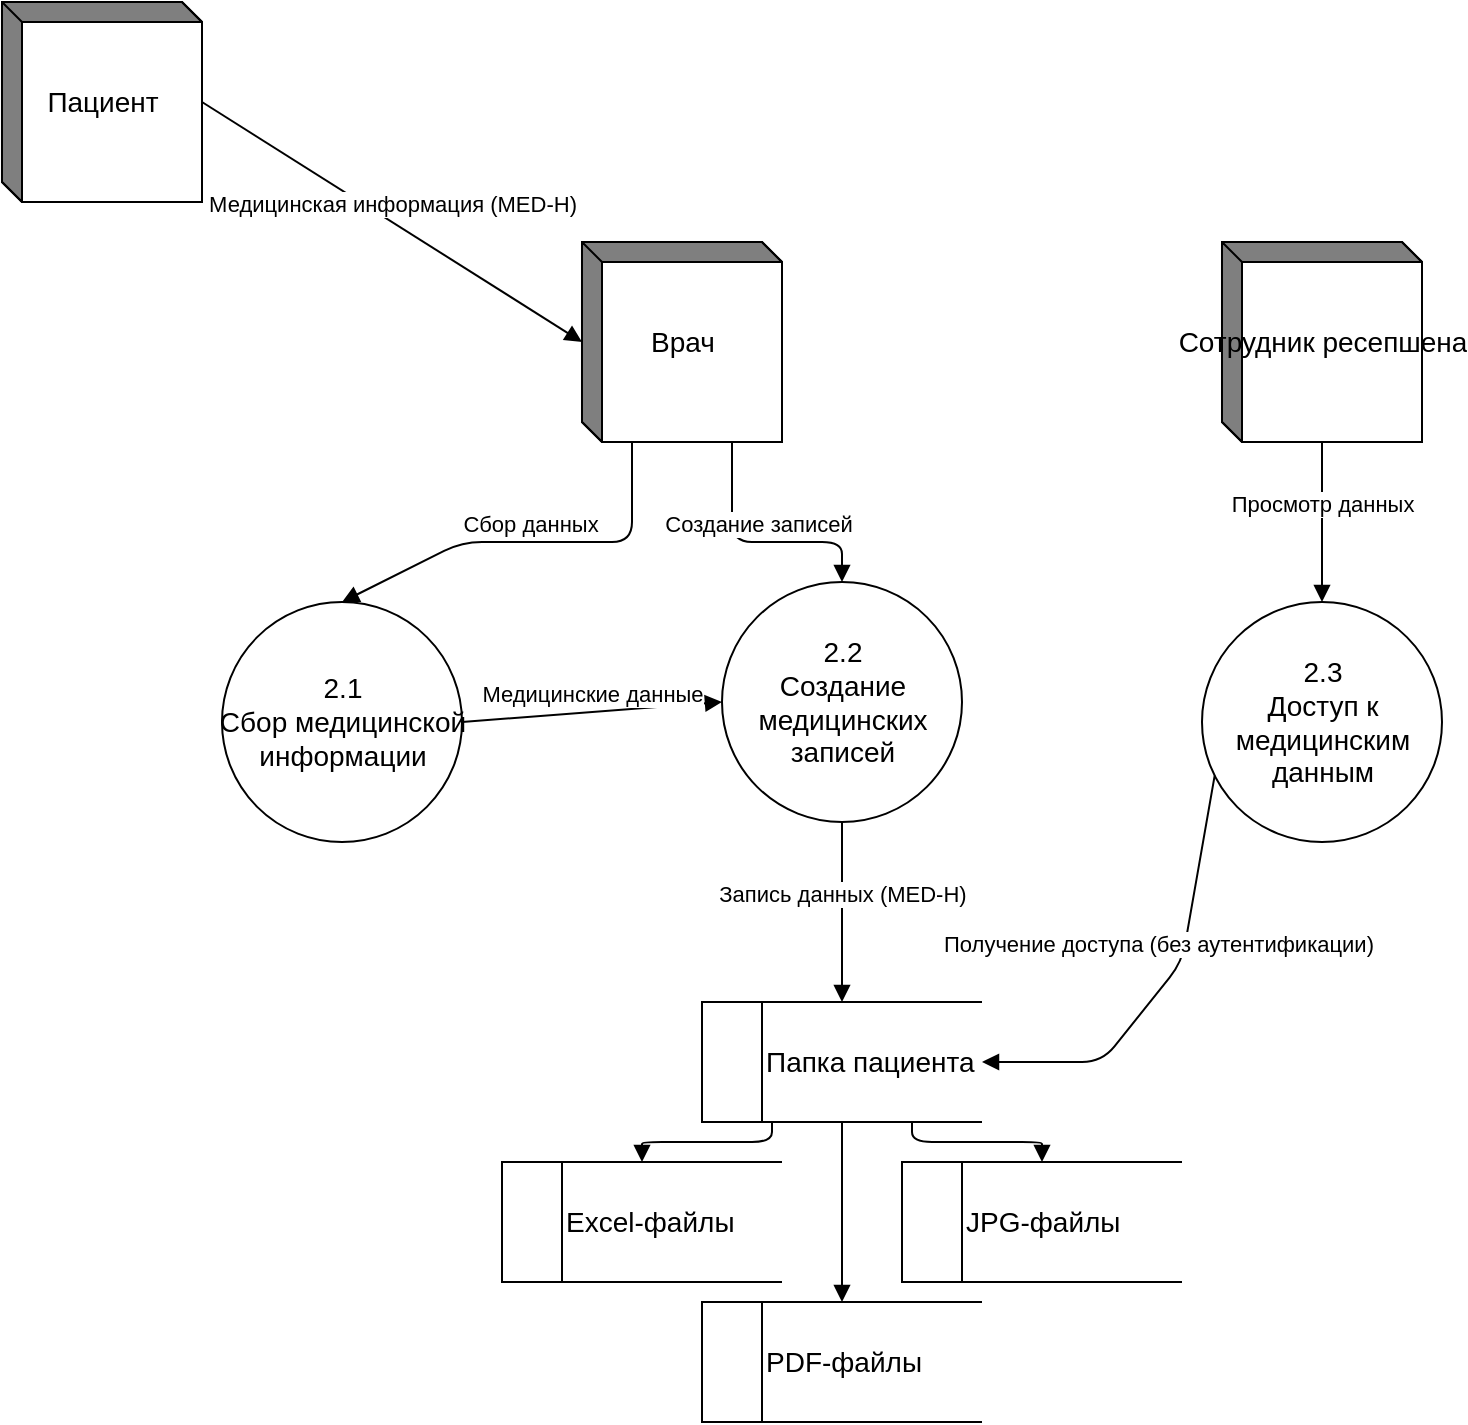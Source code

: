 <mxfile version="26.0.15">
  <diagram id="process-2-medical-data" name="Medical Data Management">
    <mxGraphModel dx="1050" dy="669" grid="1" gridSize="10" guides="1" tooltips="1" connect="1" arrows="1" fold="1" page="1" pageScale="1" pageWidth="827" pageHeight="1169" math="0" shadow="0">
      <root>
        <mxCell id="0" />
        <mxCell id="1" parent="0" />
        <mxCell id="2" value="Пациент" style="html=1;dashed=0;whitespace=wrap;shape=mxgraph.dfd.externalEntity;fontSize=14;" parent="1" vertex="1">
          <mxGeometry x="30" y="80" width="100" height="100" as="geometry" />
        </mxCell>
        <mxCell id="3" value="Врач" style="html=1;dashed=0;whitespace=wrap;shape=mxgraph.dfd.externalEntity;fontSize=14;" parent="1" vertex="1">
          <mxGeometry x="320" y="200" width="100" height="100" as="geometry" />
        </mxCell>
        <mxCell id="4" value="Сотрудник ресепшена" style="html=1;dashed=0;whitespace=wrap;shape=mxgraph.dfd.externalEntity;fontSize=14;" parent="1" vertex="1">
          <mxGeometry x="640" y="200" width="100" height="100" as="geometry" />
        </mxCell>
        <mxCell id="5" value="2.1&#xa;Сбор медицинской&#xa;информации" style="shape=ellipse;html=1;dashed=0;whitespace=wrap;perimeter=ellipsePerimeter;fontSize=14;" parent="1" vertex="1">
          <mxGeometry x="140" y="380" width="120" height="120" as="geometry" />
        </mxCell>
        <mxCell id="6" value="2.2&#xa;Создание&#xa;медицинских&#xa;записей" style="shape=ellipse;html=1;dashed=0;whitespace=wrap;perimeter=ellipsePerimeter;fontSize=14;" parent="1" vertex="1">
          <mxGeometry x="390" y="370" width="120" height="120" as="geometry" />
        </mxCell>
        <mxCell id="7" value="2.3&#xa;Доступ к&#xa;медицинским&#xa;данным" style="shape=ellipse;html=1;dashed=0;whitespace=wrap;perimeter=ellipsePerimeter;fontSize=14;" parent="1" vertex="1">
          <mxGeometry x="630" y="380" width="120" height="120" as="geometry" />
        </mxCell>
        <mxCell id="8" value="Папка пациента" style="html=1;dashed=0;whitespace=wrap;shape=mxgraph.dfd.dataStoreID;align=left;spacingLeft=30;fontSize=14;" parent="1" vertex="1">
          <mxGeometry x="380" y="580" width="140" height="60" as="geometry" />
        </mxCell>
        <mxCell id="9" value="Excel-файлы" style="html=1;dashed=0;whitespace=wrap;shape=mxgraph.dfd.dataStoreID;align=left;spacingLeft=30;fontSize=14;" parent="1" vertex="1">
          <mxGeometry x="280" y="660" width="140" height="60" as="geometry" />
        </mxCell>
        <mxCell id="10" value="PDF-файлы" style="html=1;dashed=0;whitespace=wrap;shape=mxgraph.dfd.dataStoreID;align=left;spacingLeft=30;fontSize=14;" parent="1" vertex="1">
          <mxGeometry x="380" y="730" width="140" height="60" as="geometry" />
        </mxCell>
        <mxCell id="11" value="JPG-файлы" style="html=1;dashed=0;whitespace=wrap;shape=mxgraph.dfd.dataStoreID;align=left;spacingLeft=30;fontSize=14;" parent="1" vertex="1">
          <mxGeometry x="480" y="660" width="140" height="60" as="geometry" />
        </mxCell>
        <mxCell id="12" value="Медицинская информация (MED-H)" style="html=1;verticalAlign=bottom;endArrow=block;entryX=0;entryY=0.5;exitX=1;exitY=0.5;" parent="1" source="2" target="3" edge="1">
          <mxGeometry width="80" relative="1" as="geometry">
            <mxPoint x="200" y="390" as="sourcePoint" />
            <mxPoint x="280" y="390" as="targetPoint" />
          </mxGeometry>
        </mxCell>
        <mxCell id="13" value="Сбор данных" style="html=1;verticalAlign=bottom;endArrow=block;entryX=0.5;entryY=0;exitX=0.25;exitY=1;" parent="1" source="3" target="5" edge="1">
          <mxGeometry width="80" relative="1" as="geometry">
            <mxPoint x="230" y="330" as="sourcePoint" />
            <mxPoint x="310" y="330" as="targetPoint" />
            <Array as="points">
              <mxPoint x="345" y="350" />
              <mxPoint x="260" y="350" />
            </Array>
          </mxGeometry>
        </mxCell>
        <mxCell id="14" value="Создание записей" style="html=1;verticalAlign=bottom;endArrow=block;entryX=0.5;entryY=0;exitX=0.75;exitY=1;" parent="1" source="3" target="6" edge="1">
          <mxGeometry width="80" relative="1" as="geometry">
            <mxPoint x="380" y="330" as="sourcePoint" />
            <mxPoint x="460" y="330" as="targetPoint" />
            <Array as="points">
              <mxPoint x="395" y="350" />
              <mxPoint x="450" y="350" />
            </Array>
          </mxGeometry>
        </mxCell>
        <mxCell id="15" value="Медицинские данные" style="html=1;verticalAlign=bottom;endArrow=block;entryX=0;entryY=0.5;exitX=1;exitY=0.5;" parent="1" source="5" target="6" edge="1">
          <mxGeometry width="80" relative="1" as="geometry">
            <mxPoint x="330" y="440" as="sourcePoint" />
            <mxPoint x="410" y="440" as="targetPoint" />
          </mxGeometry>
        </mxCell>
        <mxCell id="16" value="Запись данных (MED-H)" style="html=1;verticalAlign=bottom;endArrow=block;entryX=0.5;entryY=0;exitX=0.5;exitY=1;" parent="1" source="6" target="8" edge="1">
          <mxGeometry width="80" relative="1" as="geometry">
            <mxPoint x="380" y="510" as="sourcePoint" />
            <mxPoint x="460" y="510" as="targetPoint" />
          </mxGeometry>
        </mxCell>
        <mxCell id="17" value="" style="html=1;verticalAlign=bottom;endArrow=block;entryX=0.5;entryY=0;exitX=0.5;exitY=1;" parent="1" source="8" target="10" edge="1">
          <mxGeometry width="80" relative="1" as="geometry">
            <mxPoint x="380" y="680" as="sourcePoint" />
            <mxPoint x="460" y="680" as="targetPoint" />
          </mxGeometry>
        </mxCell>
        <mxCell id="18" value="" style="html=1;verticalAlign=bottom;endArrow=block;entryX=0.5;entryY=0;exitX=0.25;exitY=1;" parent="1" source="8" target="9" edge="1">
          <mxGeometry width="80" relative="1" as="geometry">
            <mxPoint x="310" y="650" as="sourcePoint" />
            <mxPoint x="390" y="650" as="targetPoint" />
            <Array as="points">
              <mxPoint x="415" y="650" />
              <mxPoint x="350" y="650" />
            </Array>
          </mxGeometry>
        </mxCell>
        <mxCell id="19" value="" style="html=1;verticalAlign=bottom;endArrow=block;entryX=0.5;entryY=0;exitX=0.75;exitY=1;" parent="1" source="8" target="11" edge="1">
          <mxGeometry width="80" relative="1" as="geometry">
            <mxPoint x="480" y="650" as="sourcePoint" />
            <mxPoint x="560" y="650" as="targetPoint" />
            <Array as="points">
              <mxPoint x="485" y="650" />
              <mxPoint x="550" y="650" />
            </Array>
          </mxGeometry>
        </mxCell>
        <mxCell id="20" value="Просмотр данных" style="html=1;verticalAlign=bottom;endArrow=block;entryX=0.5;entryY=0;exitX=0.5;exitY=1;" parent="1" source="4" target="7" edge="1">
          <mxGeometry width="80" relative="1" as="geometry">
            <mxPoint x="590" y="330" as="sourcePoint" />
            <mxPoint x="670" y="330" as="targetPoint" />
          </mxGeometry>
        </mxCell>
        <mxCell id="21" value="Получение доступа (без аутентификации)" style="html=1;verticalAlign=bottom;endArrow=block;entryX=1;entryY=0.5;exitX=0;exitY=0.75;" parent="1" source="7" target="8" edge="1">
          <mxGeometry x="-0.067" y="-10" width="80" relative="1" as="geometry">
            <mxPoint x="600" y="580" as="sourcePoint" />
            <mxPoint x="680" y="580" as="targetPoint" />
            <Array as="points">
              <mxPoint x="620" y="560" />
              <mxPoint x="580" y="610" />
            </Array>
            <mxPoint as="offset" />
          </mxGeometry>
        </mxCell>
      </root>
    </mxGraphModel>
  </diagram>
</mxfile>
